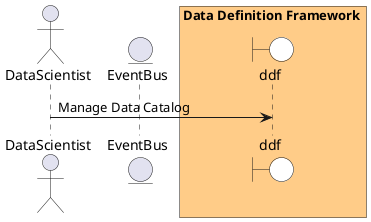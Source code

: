 @startuml

actor "DataScientist"


entity EventBus

box Data Definition Framework #ffcc88
    boundary ddf #white
end box



"DataScientist" -> ddf: Manage Data Catalog



@enduml
